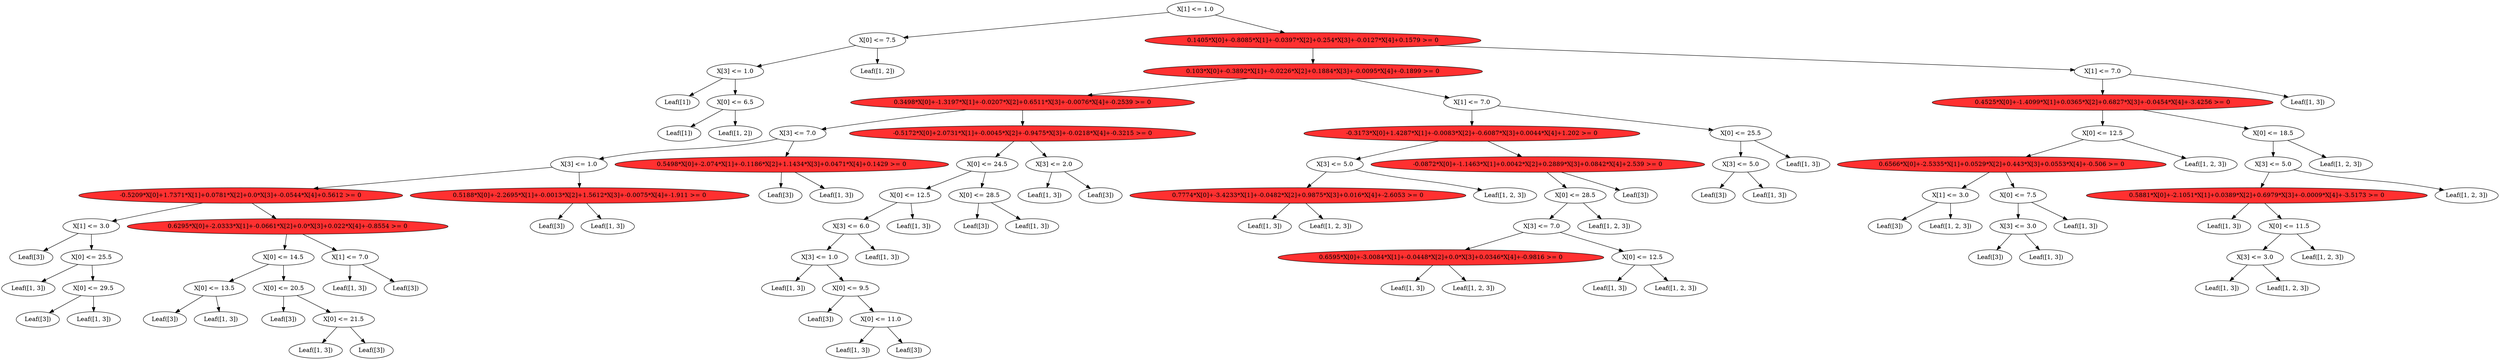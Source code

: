 digraph {
0 [label="X[1] <= 1.0"];
1 [label="X[0] <= 7.5"];
2 [label="X[3] <= 1.0"];
3 [label="Leaf([1])"];
2 -> 3;
4 [label="X[0] <= 6.5"];
5 [label="Leaf([1])"];
4 -> 5;
6 [label="Leaf([1, 2])"];
4 -> 6;
2 -> 4;
1 -> 2;
7 [label="Leaf([1, 2])"];
1 -> 7;
0 -> 1;
8 [label="0.1405*X[0]+-0.8085*X[1]+-0.0397*X[2]+0.254*X[3]+-0.0127*X[4]+0.1579 >= 0", fillcolor=firebrick1, style=filled];
9 [label="0.103*X[0]+-0.3892*X[1]+-0.0226*X[2]+0.1884*X[3]+-0.0095*X[4]+-0.1899 >= 0", fillcolor=firebrick1, style=filled];
10 [label="0.3498*X[0]+-1.3197*X[1]+-0.0207*X[2]+0.6511*X[3]+-0.0076*X[4]+-0.2539 >= 0", fillcolor=firebrick1, style=filled];
11 [label="X[3] <= 7.0"];
12 [label="X[3] <= 1.0"];
13 [label="-0.5209*X[0]+1.7371*X[1]+0.0781*X[2]+0.0*X[3]+-0.0544*X[4]+0.5612 >= 0", fillcolor=firebrick1, style=filled];
14 [label="X[1] <= 3.0"];
15 [label="Leaf([3])"];
14 -> 15;
16 [label="X[0] <= 25.5"];
17 [label="Leaf([1, 3])"];
16 -> 17;
18 [label="X[0] <= 29.5"];
19 [label="Leaf([3])"];
18 -> 19;
20 [label="Leaf([1, 3])"];
18 -> 20;
16 -> 18;
14 -> 16;
13 -> 14;
21 [label="0.6295*X[0]+-2.0333*X[1]+-0.0661*X[2]+0.0*X[3]+0.022*X[4]+-0.8554 >= 0", fillcolor=firebrick1, style=filled];
22 [label="X[0] <= 14.5"];
23 [label="X[0] <= 13.5"];
24 [label="Leaf([3])"];
23 -> 24;
25 [label="Leaf([1, 3])"];
23 -> 25;
22 -> 23;
26 [label="X[0] <= 20.5"];
27 [label="Leaf([3])"];
26 -> 27;
28 [label="X[0] <= 21.5"];
29 [label="Leaf([1, 3])"];
28 -> 29;
30 [label="Leaf([3])"];
28 -> 30;
26 -> 28;
22 -> 26;
21 -> 22;
31 [label="X[1] <= 7.0"];
32 [label="Leaf([1, 3])"];
31 -> 32;
33 [label="Leaf([3])"];
31 -> 33;
21 -> 31;
13 -> 21;
12 -> 13;
34 [label="0.5188*X[0]+-2.2695*X[1]+-0.0013*X[2]+1.5612*X[3]+-0.0075*X[4]+-1.911 >= 0", fillcolor=firebrick1, style=filled];
35 [label="Leaf([3])"];
34 -> 35;
36 [label="Leaf([1, 3])"];
34 -> 36;
12 -> 34;
11 -> 12;
37 [label="0.5498*X[0]+-2.074*X[1]+-0.1186*X[2]+1.1434*X[3]+0.0471*X[4]+0.1429 >= 0", fillcolor=firebrick1, style=filled];
38 [label="Leaf([3])"];
37 -> 38;
39 [label="Leaf([1, 3])"];
37 -> 39;
11 -> 37;
10 -> 11;
40 [label="-0.5172*X[0]+2.0731*X[1]+-0.0045*X[2]+-0.9475*X[3]+-0.0218*X[4]+-0.3215 >= 0", fillcolor=firebrick1, style=filled];
41 [label="X[0] <= 24.5"];
42 [label="X[0] <= 12.5"];
43 [label="X[3] <= 6.0"];
44 [label="X[3] <= 1.0"];
45 [label="Leaf([1, 3])"];
44 -> 45;
46 [label="X[0] <= 9.5"];
47 [label="Leaf([3])"];
46 -> 47;
48 [label="X[0] <= 11.0"];
49 [label="Leaf([1, 3])"];
48 -> 49;
50 [label="Leaf([3])"];
48 -> 50;
46 -> 48;
44 -> 46;
43 -> 44;
51 [label="Leaf([1, 3])"];
43 -> 51;
42 -> 43;
52 [label="Leaf([1, 3])"];
42 -> 52;
41 -> 42;
53 [label="X[0] <= 28.5"];
54 [label="Leaf([3])"];
53 -> 54;
55 [label="Leaf([1, 3])"];
53 -> 55;
41 -> 53;
40 -> 41;
56 [label="X[3] <= 2.0"];
57 [label="Leaf([1, 3])"];
56 -> 57;
58 [label="Leaf([3])"];
56 -> 58;
40 -> 56;
10 -> 40;
9 -> 10;
59 [label="X[1] <= 7.0"];
60 [label="-0.3173*X[0]+1.4287*X[1]+-0.0083*X[2]+-0.6087*X[3]+0.0044*X[4]+1.202 >= 0", fillcolor=firebrick1, style=filled];
61 [label="X[3] <= 5.0"];
62 [label="0.7774*X[0]+-3.4233*X[1]+-0.0482*X[2]+0.9875*X[3]+0.016*X[4]+-2.6053 >= 0", fillcolor=firebrick1, style=filled];
63 [label="Leaf([1, 3])"];
62 -> 63;
64 [label="Leaf([1, 2, 3])"];
62 -> 64;
61 -> 62;
65 [label="Leaf([1, 2, 3])"];
61 -> 65;
60 -> 61;
66 [label="-0.0872*X[0]+-1.1463*X[1]+0.0042*X[2]+0.2889*X[3]+0.0842*X[4]+2.539 >= 0", fillcolor=firebrick1, style=filled];
67 [label="X[0] <= 28.5"];
68 [label="X[3] <= 7.0"];
69 [label="0.6595*X[0]+-3.0084*X[1]+-0.0448*X[2]+0.0*X[3]+0.0346*X[4]+-0.9816 >= 0", fillcolor=firebrick1, style=filled];
70 [label="Leaf([1, 3])"];
69 -> 70;
71 [label="Leaf([1, 2, 3])"];
69 -> 71;
68 -> 69;
72 [label="X[0] <= 12.5"];
73 [label="Leaf([1, 3])"];
72 -> 73;
74 [label="Leaf([1, 2, 3])"];
72 -> 74;
68 -> 72;
67 -> 68;
75 [label="Leaf([1, 2, 3])"];
67 -> 75;
66 -> 67;
76 [label="Leaf([3])"];
66 -> 76;
60 -> 66;
59 -> 60;
77 [label="X[0] <= 25.5"];
78 [label="X[3] <= 5.0"];
79 [label="Leaf([3])"];
78 -> 79;
80 [label="Leaf([1, 3])"];
78 -> 80;
77 -> 78;
81 [label="Leaf([1, 3])"];
77 -> 81;
59 -> 77;
9 -> 59;
8 -> 9;
82 [label="X[1] <= 7.0"];
83 [label="0.4525*X[0]+-1.4099*X[1]+0.0365*X[2]+0.6827*X[3]+-0.0454*X[4]+-3.4256 >= 0", fillcolor=firebrick1, style=filled];
84 [label="X[0] <= 12.5"];
85 [label="0.6566*X[0]+-2.5335*X[1]+0.0529*X[2]+0.443*X[3]+0.0553*X[4]+-0.506 >= 0", fillcolor=firebrick1, style=filled];
86 [label="X[1] <= 3.0"];
87 [label="Leaf([3])"];
86 -> 87;
88 [label="Leaf([1, 2, 3])"];
86 -> 88;
85 -> 86;
89 [label="X[0] <= 7.5"];
90 [label="X[3] <= 3.0"];
91 [label="Leaf([3])"];
90 -> 91;
92 [label="Leaf([1, 3])"];
90 -> 92;
89 -> 90;
93 [label="Leaf([1, 3])"];
89 -> 93;
85 -> 89;
84 -> 85;
94 [label="Leaf([1, 2, 3])"];
84 -> 94;
83 -> 84;
95 [label="X[0] <= 18.5"];
96 [label="X[3] <= 5.0"];
97 [label="0.5881*X[0]+-2.1051*X[1]+0.0389*X[2]+0.6979*X[3]+-0.0009*X[4]+-3.5173 >= 0", fillcolor=firebrick1, style=filled];
98 [label="Leaf([1, 3])"];
97 -> 98;
99 [label="X[0] <= 11.5"];
100 [label="X[3] <= 3.0"];
101 [label="Leaf([1, 3])"];
100 -> 101;
102 [label="Leaf([1, 2, 3])"];
100 -> 102;
99 -> 100;
103 [label="Leaf([1, 2, 3])"];
99 -> 103;
97 -> 99;
96 -> 97;
104 [label="Leaf([1, 2, 3])"];
96 -> 104;
95 -> 96;
105 [label="Leaf([1, 2, 3])"];
95 -> 105;
83 -> 95;
82 -> 83;
106 [label="Leaf([1, 3])"];
82 -> 106;
8 -> 82;
0 -> 8;

}